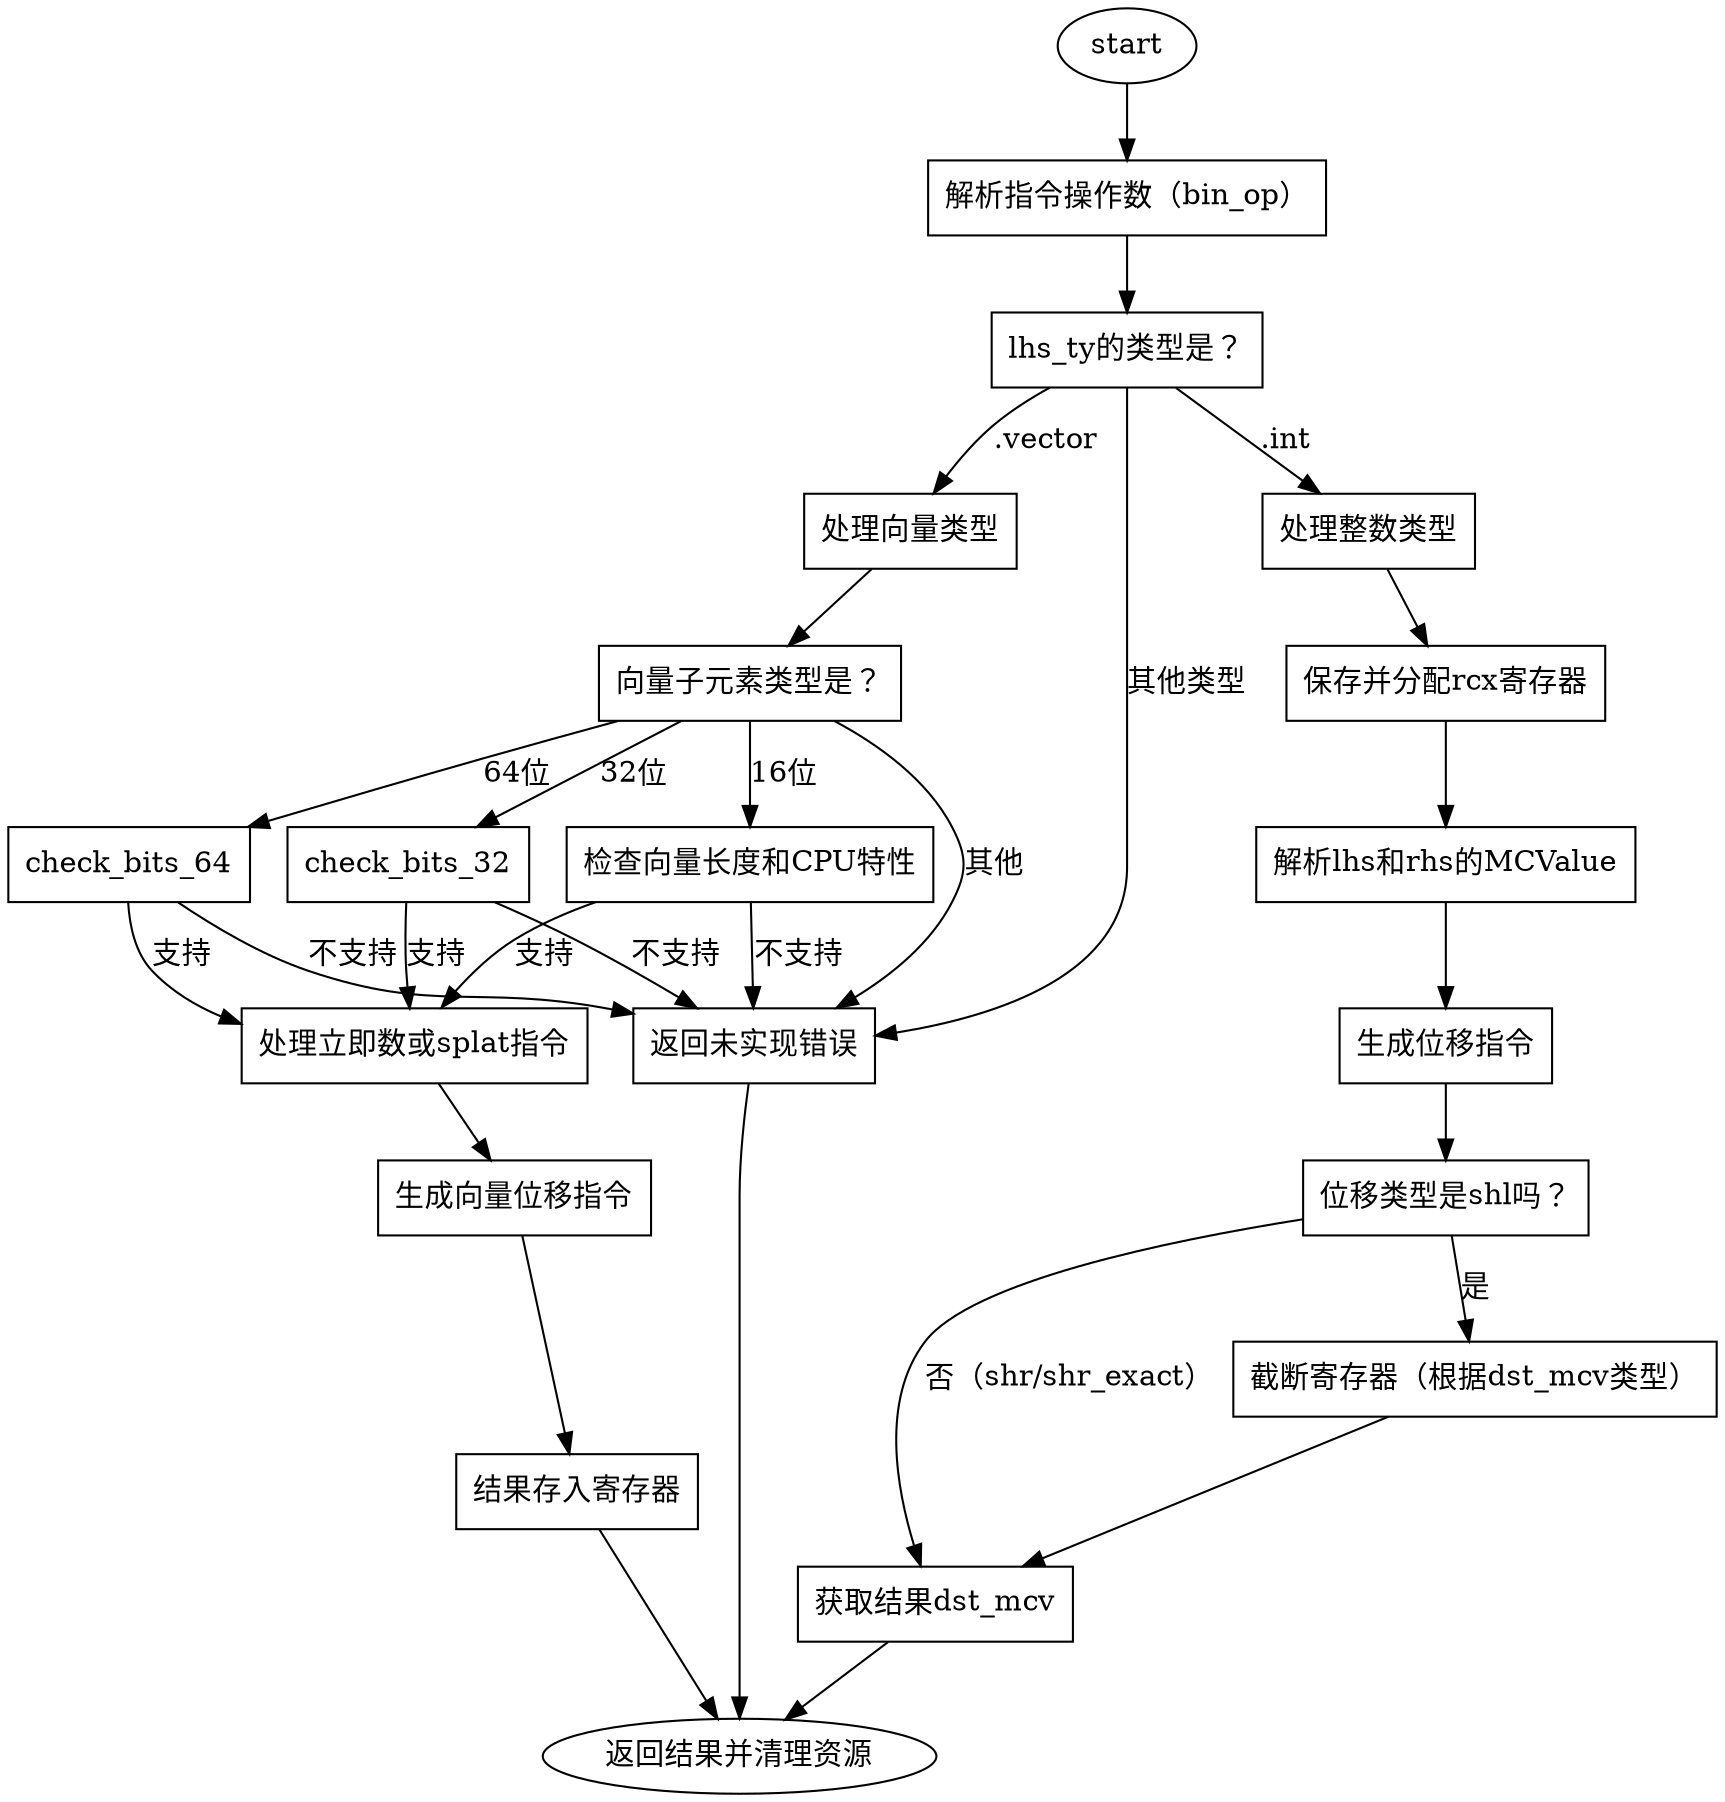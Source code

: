 
digraph airShlShrBinOp_flowchart {
    node [shape=ellipse]; start end;
    node [shape=diamond]; 
    node [shape=rectangle];

    start -> resolve_operands;
    resolve_operands [label="解析指令操作数（bin_op）"];
    resolve_operands -> check_lhs_type;

    check_lhs_type [label="lhs_ty的类型是？"];
    check_lhs_type -> handle_int [label=".int"];
    check_lhs_type -> handle_vector [label=".vector"];
    check_lhs_type -> todo_error [label="其他类型"];

    handle_int [label="处理整数类型"];
    handle_int -> spill_rcx;
    spill_rcx [label="保存并分配rcx寄存器"];
    spill_rcx -> resolve_lhs_rhs;
    
    resolve_lhs_rhs [label="解析lhs和rhs的MCValue"];
    resolve_lhs_rhs -> gen_shift_binop;
    
    gen_shift_binop [label="生成位移指令"];
    gen_shift_binop -> check_shift_type;
    
    check_shift_type [label="位移类型是shl吗？"];
    check_shift_type -> truncate_register [label="是"];
    check_shift_type -> result_dst_mcv [label="否（shr/shr_exact）"];
    
    truncate_register [label="截断寄存器（根据dst_mcv类型）"];
    truncate_register -> result_dst_mcv;
    
    result_dst_mcv [label="获取结果dst_mcv"];
    result_dst_mcv -> end;

    handle_vector [label="处理向量类型"];
    handle_vector -> check_child_type;
    
    check_child_type [label="向量子元素类型是？"];
    check_child_type -> check_bits_16 [label="16位"];
    check_child_type -> check_bits_32 [label="32位"];
    check_child_type -> check_bits_64 [label="64位"];
    check_child_type -> todo_error [label="其他"];
    
    check_bits_16 [label="检查向量长度和CPU特性"];
    check_bits_16 -> handle_imm_or_splat [label="支持"];
    check_bits_16 -> todo_error [label="不支持"];
    
    check_bits_32 -> handle_imm_or_splat [label="支持"];
    check_bits_32 -> todo_error [label="不支持"];
    
    check_bits_64 -> handle_imm_or_splat [label="支持"];
    check_bits_64 -> todo_error [label="不支持"];
    
    handle_imm_or_splat [label="处理立即数或splat指令"];
    handle_imm_or_splat -> gen_vector_shift;
    
    gen_vector_shift [label="生成向量位移指令"];
    gen_vector_shift -> result_dst_reg;
    
    result_dst_reg [label="结果存入寄存器"];
    result_dst_reg -> end;

    todo_error [label="返回未实现错误"];
    todo_error -> end;

    end [label="返回结果并清理资源"];
}
